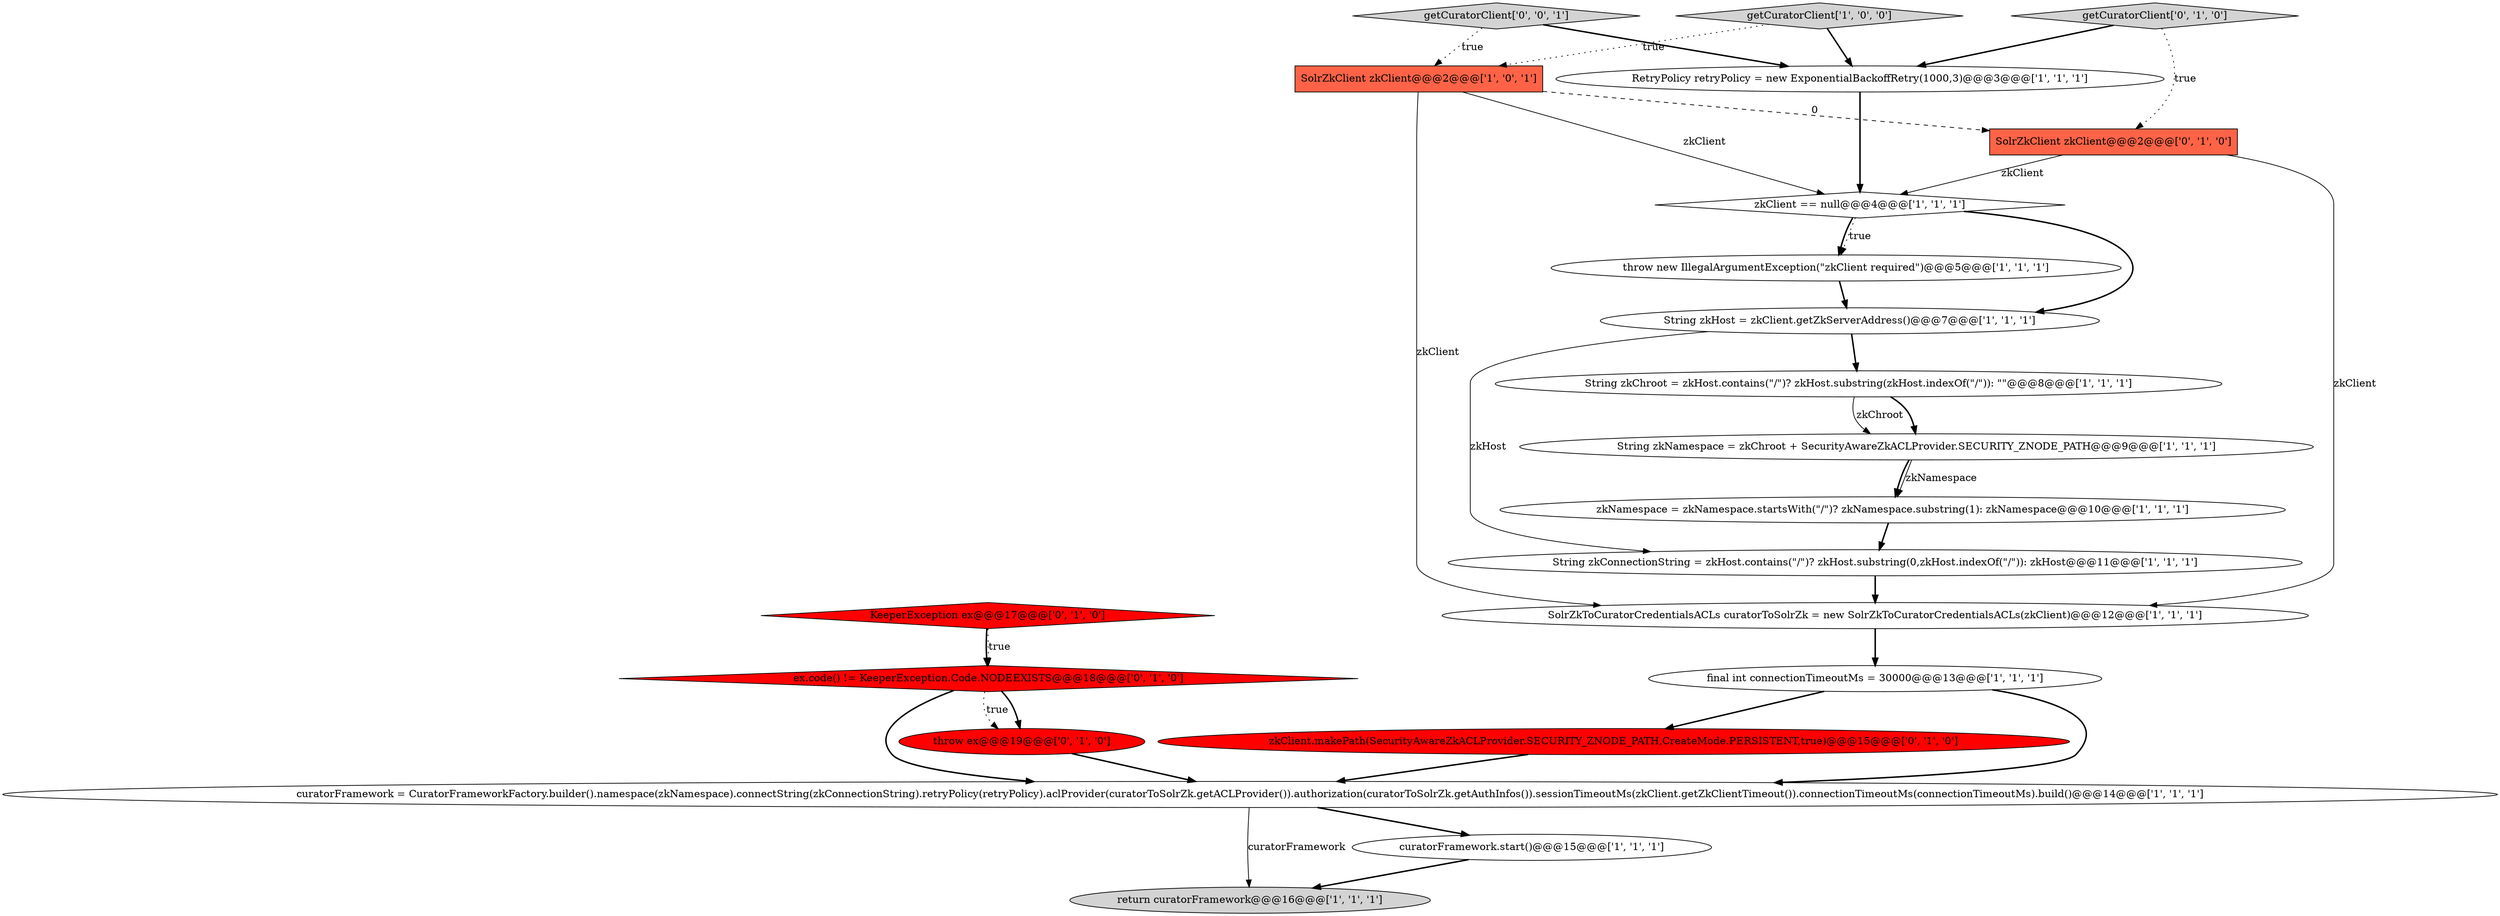digraph {
3 [style = filled, label = "return curatorFramework@@@16@@@['1', '1', '1']", fillcolor = lightgray, shape = ellipse image = "AAA0AAABBB1BBB"];
17 [style = filled, label = "getCuratorClient['0', '1', '0']", fillcolor = lightgray, shape = diamond image = "AAA0AAABBB2BBB"];
9 [style = filled, label = "String zkNamespace = zkChroot + SecurityAwareZkACLProvider.SECURITY_ZNODE_PATH@@@9@@@['1', '1', '1']", fillcolor = white, shape = ellipse image = "AAA0AAABBB1BBB"];
13 [style = filled, label = "zkNamespace = zkNamespace.startsWith(\"/\")? zkNamespace.substring(1): zkNamespace@@@10@@@['1', '1', '1']", fillcolor = white, shape = ellipse image = "AAA0AAABBB1BBB"];
15 [style = filled, label = "ex.code() != KeeperException.Code.NODEEXISTS@@@18@@@['0', '1', '0']", fillcolor = red, shape = diamond image = "AAA1AAABBB2BBB"];
8 [style = filled, label = "curatorFramework = CuratorFrameworkFactory.builder().namespace(zkNamespace).connectString(zkConnectionString).retryPolicy(retryPolicy).aclProvider(curatorToSolrZk.getACLProvider()).authorization(curatorToSolrZk.getAuthInfos()).sessionTimeoutMs(zkClient.getZkClientTimeout()).connectionTimeoutMs(connectionTimeoutMs).build()@@@14@@@['1', '1', '1']", fillcolor = white, shape = ellipse image = "AAA0AAABBB1BBB"];
2 [style = filled, label = "zkClient == null@@@4@@@['1', '1', '1']", fillcolor = white, shape = diamond image = "AAA0AAABBB1BBB"];
10 [style = filled, label = "curatorFramework.start()@@@15@@@['1', '1', '1']", fillcolor = white, shape = ellipse image = "AAA0AAABBB1BBB"];
14 [style = filled, label = "RetryPolicy retryPolicy = new ExponentialBackoffRetry(1000,3)@@@3@@@['1', '1', '1']", fillcolor = white, shape = ellipse image = "AAA0AAABBB1BBB"];
16 [style = filled, label = "KeeperException ex@@@17@@@['0', '1', '0']", fillcolor = red, shape = diamond image = "AAA1AAABBB2BBB"];
1 [style = filled, label = "String zkHost = zkClient.getZkServerAddress()@@@7@@@['1', '1', '1']", fillcolor = white, shape = ellipse image = "AAA0AAABBB1BBB"];
6 [style = filled, label = "final int connectionTimeoutMs = 30000@@@13@@@['1', '1', '1']", fillcolor = white, shape = ellipse image = "AAA0AAABBB1BBB"];
7 [style = filled, label = "SolrZkToCuratorCredentialsACLs curatorToSolrZk = new SolrZkToCuratorCredentialsACLs(zkClient)@@@12@@@['1', '1', '1']", fillcolor = white, shape = ellipse image = "AAA0AAABBB1BBB"];
4 [style = filled, label = "SolrZkClient zkClient@@@2@@@['1', '0', '1']", fillcolor = tomato, shape = box image = "AAA0AAABBB1BBB"];
11 [style = filled, label = "getCuratorClient['1', '0', '0']", fillcolor = lightgray, shape = diamond image = "AAA0AAABBB1BBB"];
20 [style = filled, label = "SolrZkClient zkClient@@@2@@@['0', '1', '0']", fillcolor = tomato, shape = box image = "AAA1AAABBB2BBB"];
18 [style = filled, label = "zkClient.makePath(SecurityAwareZkACLProvider.SECURITY_ZNODE_PATH,CreateMode.PERSISTENT,true)@@@15@@@['0', '1', '0']", fillcolor = red, shape = ellipse image = "AAA1AAABBB2BBB"];
19 [style = filled, label = "throw ex@@@19@@@['0', '1', '0']", fillcolor = red, shape = ellipse image = "AAA1AAABBB2BBB"];
0 [style = filled, label = "throw new IllegalArgumentException(\"zkClient required\")@@@5@@@['1', '1', '1']", fillcolor = white, shape = ellipse image = "AAA0AAABBB1BBB"];
5 [style = filled, label = "String zkChroot = zkHost.contains(\"/\")? zkHost.substring(zkHost.indexOf(\"/\")): \"\"@@@8@@@['1', '1', '1']", fillcolor = white, shape = ellipse image = "AAA0AAABBB1BBB"];
21 [style = filled, label = "getCuratorClient['0', '0', '1']", fillcolor = lightgray, shape = diamond image = "AAA0AAABBB3BBB"];
12 [style = filled, label = "String zkConnectionString = zkHost.contains(\"/\")? zkHost.substring(0,zkHost.indexOf(\"/\")): zkHost@@@11@@@['1', '1', '1']", fillcolor = white, shape = ellipse image = "AAA0AAABBB1BBB"];
1->5 [style = bold, label=""];
17->20 [style = dotted, label="true"];
16->15 [style = bold, label=""];
8->10 [style = bold, label=""];
2->0 [style = dotted, label="true"];
5->9 [style = bold, label=""];
11->14 [style = bold, label=""];
4->2 [style = solid, label="zkClient"];
2->1 [style = bold, label=""];
6->18 [style = bold, label=""];
4->7 [style = solid, label="zkClient"];
16->15 [style = dotted, label="true"];
1->12 [style = solid, label="zkHost"];
10->3 [style = bold, label=""];
11->4 [style = dotted, label="true"];
15->19 [style = bold, label=""];
21->4 [style = dotted, label="true"];
9->13 [style = solid, label="zkNamespace"];
12->7 [style = bold, label=""];
20->2 [style = solid, label="zkClient"];
19->8 [style = bold, label=""];
2->0 [style = bold, label=""];
13->12 [style = bold, label=""];
17->14 [style = bold, label=""];
4->20 [style = dashed, label="0"];
15->19 [style = dotted, label="true"];
0->1 [style = bold, label=""];
20->7 [style = solid, label="zkClient"];
6->8 [style = bold, label=""];
7->6 [style = bold, label=""];
21->14 [style = bold, label=""];
8->3 [style = solid, label="curatorFramework"];
14->2 [style = bold, label=""];
18->8 [style = bold, label=""];
15->8 [style = bold, label=""];
5->9 [style = solid, label="zkChroot"];
9->13 [style = bold, label=""];
}
